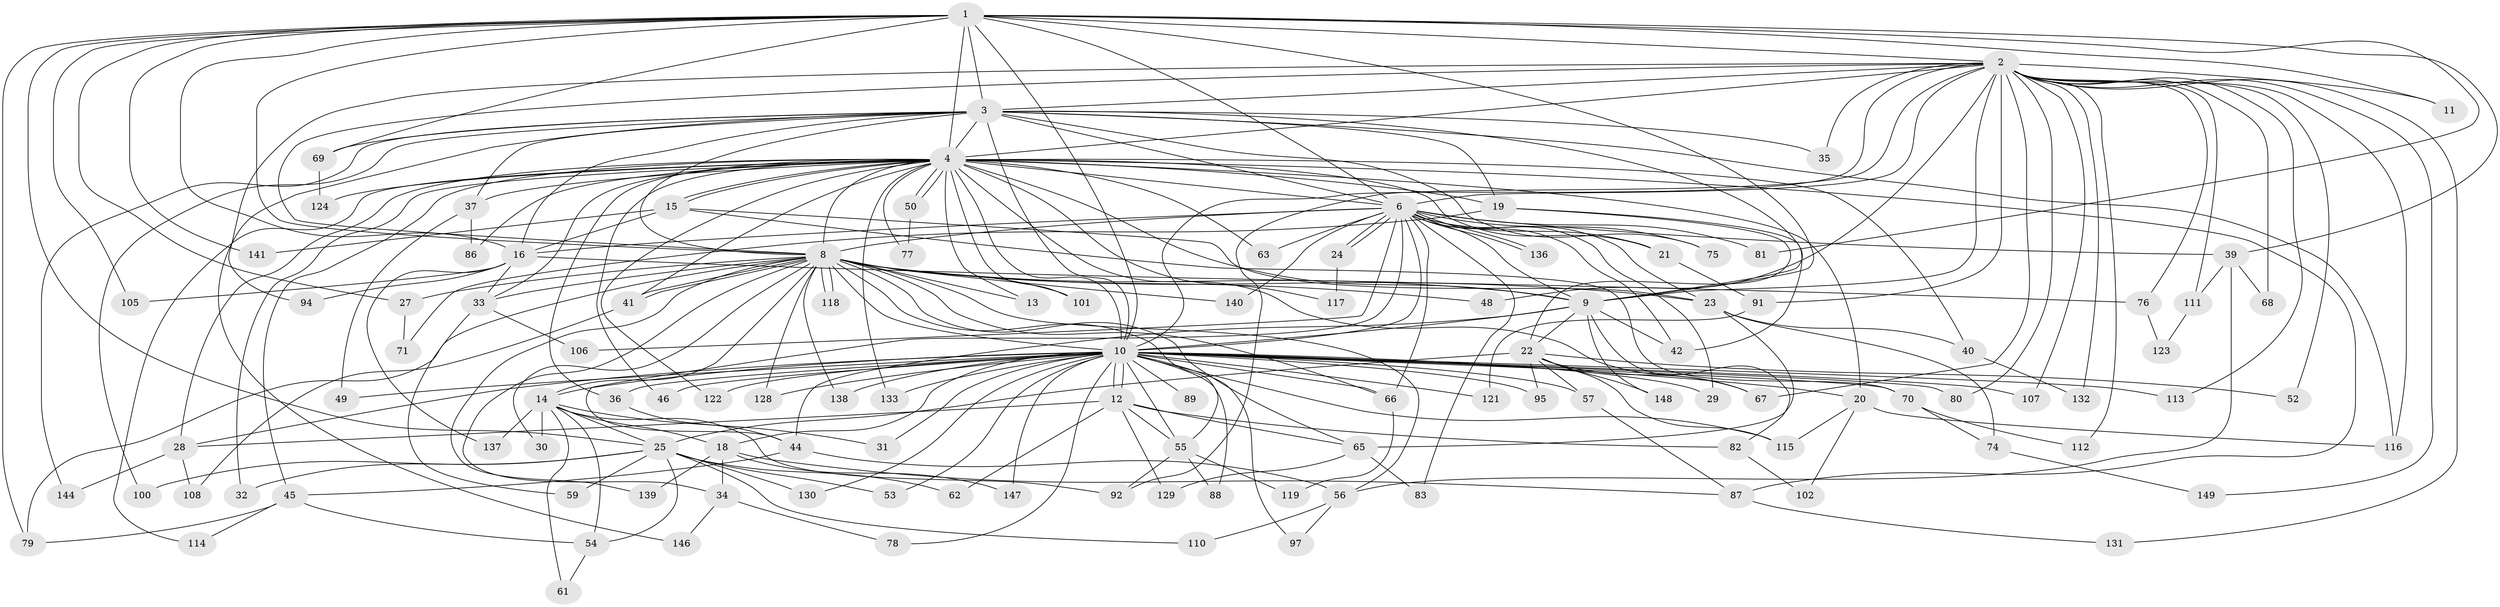 // Generated by graph-tools (version 1.1) at 2025/23/03/03/25 07:23:46]
// undirected, 117 vertices, 265 edges
graph export_dot {
graph [start="1"]
  node [color=gray90,style=filled];
  1 [super="+58"];
  2 [super="+90"];
  3 [super="+5"];
  4 [super="+7"];
  6 [super="+43"];
  8 [super="+126"];
  9;
  10 [super="+17"];
  11;
  12 [super="+38"];
  13;
  14 [super="+60"];
  15 [super="+26"];
  16 [super="+85"];
  18;
  19 [super="+47"];
  20 [super="+134"];
  21 [super="+135"];
  22 [super="+120"];
  23 [super="+99"];
  24;
  25 [super="+51"];
  27;
  28 [super="+104"];
  29;
  30;
  31;
  32 [super="+98"];
  33 [super="+103"];
  34;
  35;
  36;
  37;
  39;
  40;
  41 [super="+72"];
  42 [super="+143"];
  44 [super="+127"];
  45;
  46;
  48;
  49;
  50;
  52;
  53;
  54 [super="+109"];
  55 [super="+64"];
  56 [super="+145"];
  57;
  59;
  61;
  62;
  63;
  65 [super="+96"];
  66 [super="+73"];
  67 [super="+142"];
  68;
  69;
  70;
  71;
  74;
  75;
  76;
  77;
  78;
  79 [super="+84"];
  80;
  81;
  82;
  83;
  86;
  87 [super="+93"];
  88;
  89;
  91;
  92 [super="+125"];
  94;
  95;
  97;
  100;
  101;
  102;
  105;
  106;
  107;
  108;
  110;
  111;
  112;
  113;
  114;
  115;
  116;
  117;
  118;
  119;
  121;
  122;
  123;
  124;
  128;
  129;
  130;
  131;
  132;
  133;
  136;
  137;
  138;
  139;
  140;
  141;
  144;
  146;
  147;
  148;
  149;
  1 -- 2;
  1 -- 3 [weight=3];
  1 -- 4 [weight=2];
  1 -- 6;
  1 -- 8;
  1 -- 9;
  1 -- 10;
  1 -- 11;
  1 -- 16;
  1 -- 27;
  1 -- 39;
  1 -- 69;
  1 -- 81;
  1 -- 105;
  1 -- 141;
  1 -- 79;
  1 -- 25;
  2 -- 3 [weight=2];
  2 -- 4 [weight=2];
  2 -- 6;
  2 -- 8;
  2 -- 9;
  2 -- 10 [weight=2];
  2 -- 11;
  2 -- 35;
  2 -- 48;
  2 -- 52;
  2 -- 67;
  2 -- 68;
  2 -- 76;
  2 -- 80;
  2 -- 91;
  2 -- 92;
  2 -- 94;
  2 -- 107;
  2 -- 111;
  2 -- 112;
  2 -- 113;
  2 -- 116;
  2 -- 132;
  2 -- 149;
  2 -- 131;
  3 -- 4 [weight=4];
  3 -- 6 [weight=3];
  3 -- 8 [weight=2];
  3 -- 9 [weight=2];
  3 -- 10 [weight=2];
  3 -- 19;
  3 -- 69;
  3 -- 75;
  3 -- 100;
  3 -- 144;
  3 -- 146;
  3 -- 35;
  3 -- 37;
  3 -- 116;
  3 -- 16;
  4 -- 6 [weight=2];
  4 -- 8 [weight=2];
  4 -- 9 [weight=2];
  4 -- 10 [weight=2];
  4 -- 13;
  4 -- 15;
  4 -- 15;
  4 -- 19 [weight=2];
  4 -- 20;
  4 -- 32 [weight=2];
  4 -- 36;
  4 -- 37;
  4 -- 40;
  4 -- 45;
  4 -- 46;
  4 -- 50;
  4 -- 50;
  4 -- 77;
  4 -- 86;
  4 -- 101;
  4 -- 117;
  4 -- 122;
  4 -- 133;
  4 -- 21;
  4 -- 87;
  4 -- 28 [weight=2];
  4 -- 114;
  4 -- 124;
  4 -- 63;
  4 -- 41;
  4 -- 67;
  4 -- 33;
  6 -- 8;
  6 -- 9;
  6 -- 10;
  6 -- 16;
  6 -- 21 [weight=2];
  6 -- 23;
  6 -- 24;
  6 -- 24;
  6 -- 29;
  6 -- 39;
  6 -- 42;
  6 -- 44;
  6 -- 63;
  6 -- 66;
  6 -- 75;
  6 -- 81;
  6 -- 83;
  6 -- 136;
  6 -- 136;
  6 -- 140;
  6 -- 106;
  8 -- 9 [weight=2];
  8 -- 10;
  8 -- 13;
  8 -- 14;
  8 -- 27;
  8 -- 30;
  8 -- 33;
  8 -- 34;
  8 -- 41;
  8 -- 41;
  8 -- 48;
  8 -- 55;
  8 -- 65;
  8 -- 66;
  8 -- 79;
  8 -- 101;
  8 -- 118;
  8 -- 118;
  8 -- 128;
  8 -- 138;
  8 -- 139;
  8 -- 140;
  8 -- 56;
  8 -- 23;
  9 -- 10;
  9 -- 22;
  9 -- 82;
  9 -- 148;
  9 -- 42;
  9 -- 44;
  10 -- 12;
  10 -- 12;
  10 -- 14 [weight=2];
  10 -- 18;
  10 -- 28;
  10 -- 29;
  10 -- 36;
  10 -- 46;
  10 -- 49;
  10 -- 53;
  10 -- 57;
  10 -- 70;
  10 -- 78;
  10 -- 80;
  10 -- 88;
  10 -- 89 [weight=2];
  10 -- 95;
  10 -- 97;
  10 -- 113;
  10 -- 115;
  10 -- 122;
  10 -- 128;
  10 -- 133;
  10 -- 138;
  10 -- 147;
  10 -- 130;
  10 -- 107;
  10 -- 20;
  10 -- 121;
  10 -- 31;
  10 -- 55;
  10 -- 66;
  12 -- 62;
  12 -- 65;
  12 -- 82;
  12 -- 129;
  12 -- 28;
  12 -- 55;
  14 -- 18;
  14 -- 25 [weight=2];
  14 -- 30;
  14 -- 31;
  14 -- 61;
  14 -- 137;
  14 -- 54;
  14 -- 92;
  15 -- 23;
  15 -- 141;
  15 -- 16;
  15 -- 70;
  16 -- 33;
  16 -- 76;
  16 -- 94;
  16 -- 105;
  16 -- 137;
  18 -- 34;
  18 -- 87;
  18 -- 139;
  18 -- 147;
  19 -- 22;
  19 -- 42;
  19 -- 71;
  20 -- 102;
  20 -- 115;
  20 -- 116;
  21 -- 91;
  22 -- 25;
  22 -- 52;
  22 -- 57;
  22 -- 67;
  22 -- 95;
  22 -- 148;
  22 -- 115;
  23 -- 40;
  23 -- 74;
  23 -- 65;
  24 -- 117;
  25 -- 32;
  25 -- 62;
  25 -- 100;
  25 -- 130;
  25 -- 53;
  25 -- 54;
  25 -- 59;
  25 -- 110;
  27 -- 71;
  28 -- 144;
  28 -- 108;
  33 -- 59;
  33 -- 106;
  34 -- 78;
  34 -- 146;
  36 -- 44;
  37 -- 49;
  37 -- 86;
  39 -- 56;
  39 -- 68;
  39 -- 111;
  40 -- 132;
  41 -- 108;
  44 -- 45;
  44 -- 56;
  45 -- 54;
  45 -- 79;
  45 -- 114;
  50 -- 77;
  54 -- 61;
  55 -- 92;
  55 -- 119;
  55 -- 88;
  56 -- 97;
  56 -- 110;
  57 -- 87;
  65 -- 83;
  65 -- 129;
  66 -- 119;
  69 -- 124;
  70 -- 74;
  70 -- 112;
  74 -- 149;
  76 -- 123;
  82 -- 102;
  87 -- 131;
  91 -- 121;
  111 -- 123;
}
